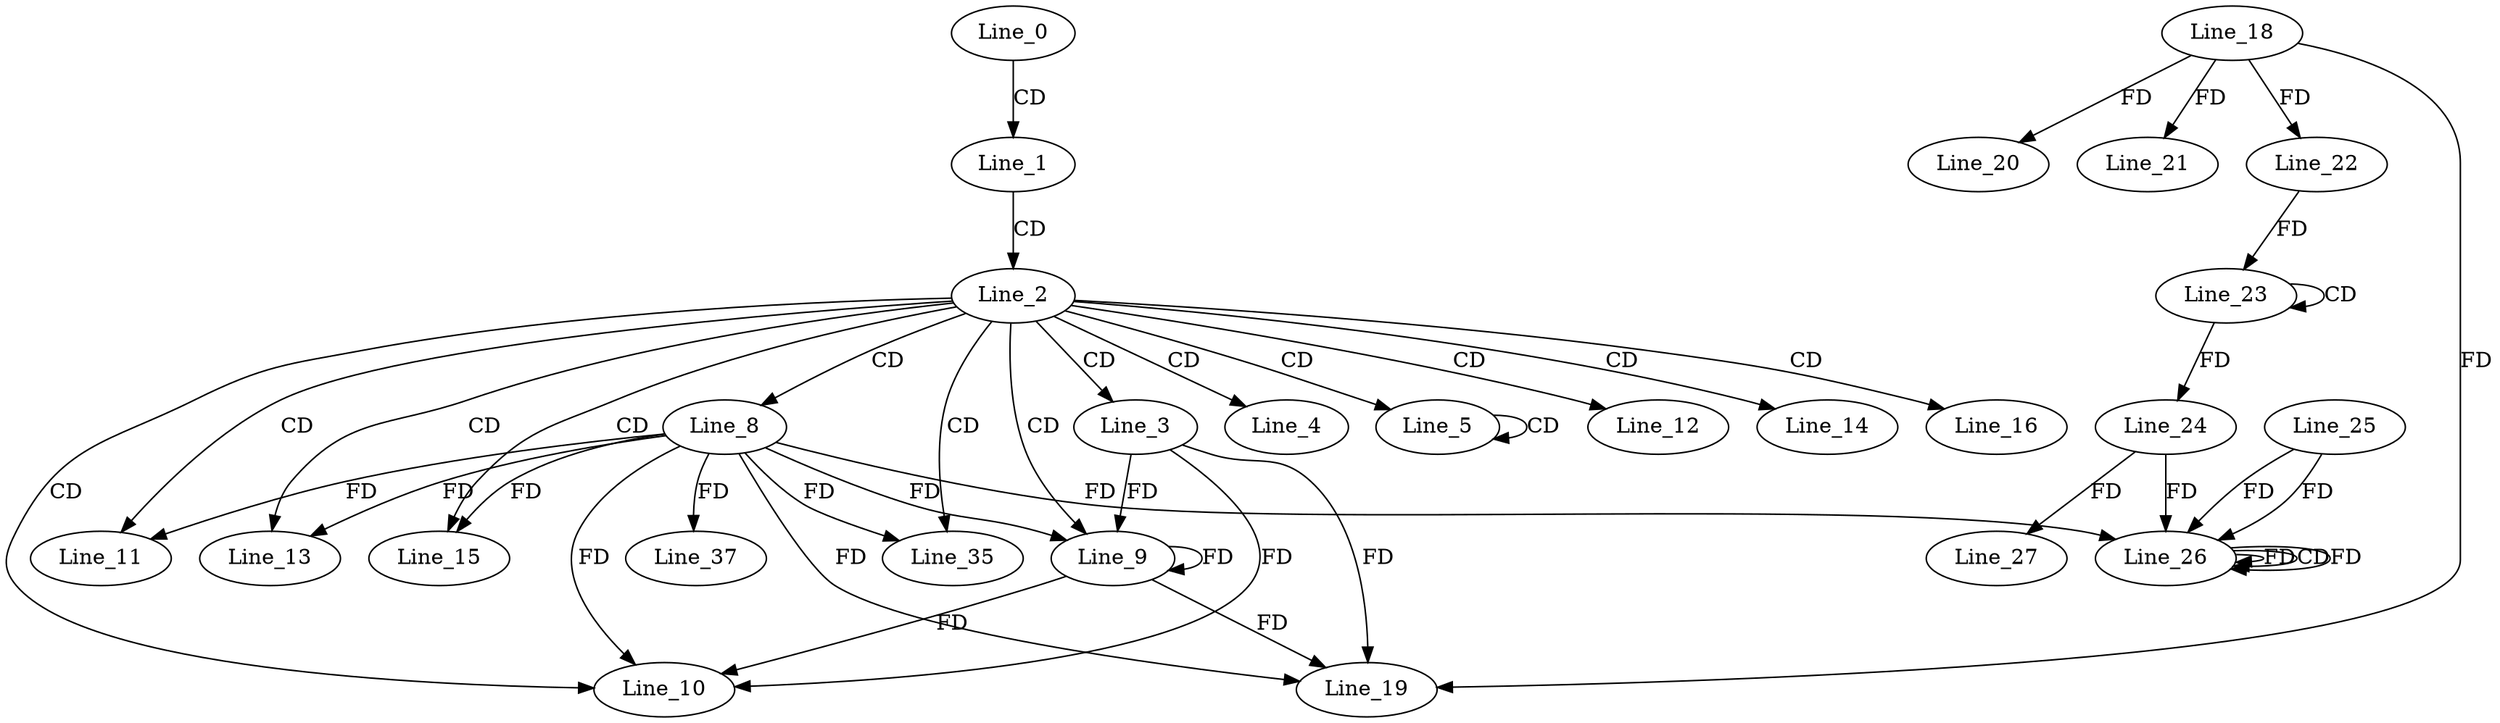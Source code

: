 digraph G {
  Line_0;
  Line_1;
  Line_2;
  Line_3;
  Line_4;
  Line_5;
  Line_5;
  Line_8;
  Line_9;
  Line_9;
  Line_10;
  Line_10;
  Line_11;
  Line_12;
  Line_13;
  Line_13;
  Line_14;
  Line_15;
  Line_15;
  Line_16;
  Line_19;
  Line_18;
  Line_19;
  Line_19;
  Line_19;
  Line_20;
  Line_21;
  Line_22;
  Line_23;
  Line_23;
  Line_22;
  Line_24;
  Line_26;
  Line_25;
  Line_26;
  Line_24;
  Line_26;
  Line_26;
  Line_26;
  Line_27;
  Line_35;
  Line_37;
  Line_0 -> Line_1 [ label="CD" ];
  Line_1 -> Line_2 [ label="CD" ];
  Line_2 -> Line_3 [ label="CD" ];
  Line_2 -> Line_4 [ label="CD" ];
  Line_2 -> Line_5 [ label="CD" ];
  Line_5 -> Line_5 [ label="CD" ];
  Line_2 -> Line_8 [ label="CD" ];
  Line_2 -> Line_9 [ label="CD" ];
  Line_3 -> Line_9 [ label="FD" ];
  Line_9 -> Line_9 [ label="FD" ];
  Line_8 -> Line_9 [ label="FD" ];
  Line_2 -> Line_10 [ label="CD" ];
  Line_8 -> Line_10 [ label="FD" ];
  Line_3 -> Line_10 [ label="FD" ];
  Line_9 -> Line_10 [ label="FD" ];
  Line_2 -> Line_11 [ label="CD" ];
  Line_8 -> Line_11 [ label="FD" ];
  Line_2 -> Line_12 [ label="CD" ];
  Line_2 -> Line_13 [ label="CD" ];
  Line_8 -> Line_13 [ label="FD" ];
  Line_2 -> Line_14 [ label="CD" ];
  Line_2 -> Line_15 [ label="CD" ];
  Line_8 -> Line_15 [ label="FD" ];
  Line_2 -> Line_16 [ label="CD" ];
  Line_3 -> Line_19 [ label="FD" ];
  Line_9 -> Line_19 [ label="FD" ];
  Line_18 -> Line_19 [ label="FD" ];
  Line_8 -> Line_19 [ label="FD" ];
  Line_18 -> Line_20 [ label="FD" ];
  Line_18 -> Line_21 [ label="FD" ];
  Line_18 -> Line_22 [ label="FD" ];
  Line_23 -> Line_23 [ label="CD" ];
  Line_22 -> Line_23 [ label="FD" ];
  Line_23 -> Line_24 [ label="FD" ];
  Line_26 -> Line_26 [ label="FD" ];
  Line_25 -> Line_26 [ label="FD" ];
  Line_24 -> Line_26 [ label="FD" ];
  Line_26 -> Line_26 [ label="CD" ];
  Line_8 -> Line_26 [ label="FD" ];
  Line_26 -> Line_26 [ label="FD" ];
  Line_25 -> Line_26 [ label="FD" ];
  Line_24 -> Line_27 [ label="FD" ];
  Line_2 -> Line_35 [ label="CD" ];
  Line_8 -> Line_35 [ label="FD" ];
  Line_8 -> Line_37 [ label="FD" ];
}
